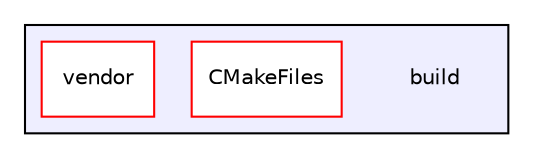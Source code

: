 digraph "build" {
  compound=true
  node [ fontsize="10", fontname="Helvetica"];
  edge [ labelfontsize="10", labelfontname="Helvetica"];
  subgraph clusterdir_4fef79e7177ba769987a8da36c892c5f {
    graph [ bgcolor="#eeeeff", pencolor="black", label="" URL="dir_4fef79e7177ba769987a8da36c892c5f.html"];
    dir_4fef79e7177ba769987a8da36c892c5f [shape=plaintext label="build"];
    dir_63772b626f2709090f0bdca0f40827b4 [shape=box label="CMakeFiles" color="red" fillcolor="white" style="filled" URL="dir_63772b626f2709090f0bdca0f40827b4.html"];
    dir_5419a73a972328982e4314dadb4d6582 [shape=box label="vendor" color="red" fillcolor="white" style="filled" URL="dir_5419a73a972328982e4314dadb4d6582.html"];
  }
}
